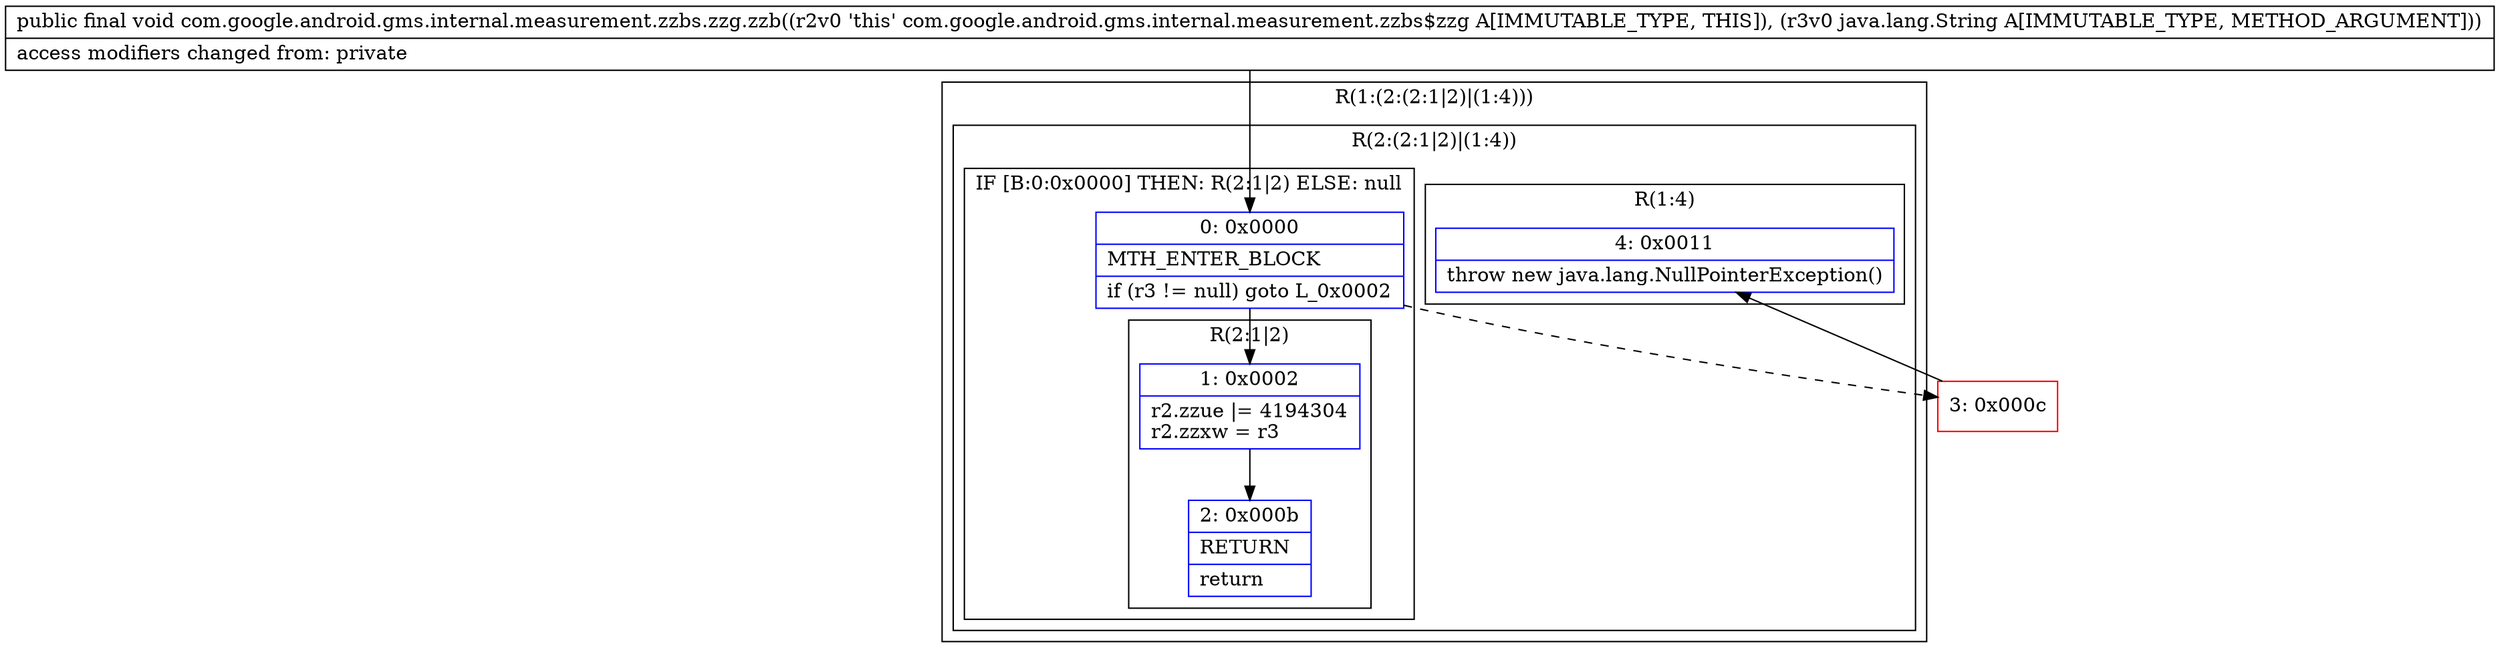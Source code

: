 digraph "CFG forcom.google.android.gms.internal.measurement.zzbs.zzg.zzb(Ljava\/lang\/String;)V" {
subgraph cluster_Region_446457680 {
label = "R(1:(2:(2:1|2)|(1:4)))";
node [shape=record,color=blue];
subgraph cluster_Region_982831330 {
label = "R(2:(2:1|2)|(1:4))";
node [shape=record,color=blue];
subgraph cluster_IfRegion_650567647 {
label = "IF [B:0:0x0000] THEN: R(2:1|2) ELSE: null";
node [shape=record,color=blue];
Node_0 [shape=record,label="{0\:\ 0x0000|MTH_ENTER_BLOCK\l|if (r3 != null) goto L_0x0002\l}"];
subgraph cluster_Region_1215179915 {
label = "R(2:1|2)";
node [shape=record,color=blue];
Node_1 [shape=record,label="{1\:\ 0x0002|r2.zzue \|= 4194304\lr2.zzxw = r3\l}"];
Node_2 [shape=record,label="{2\:\ 0x000b|RETURN\l|return\l}"];
}
}
subgraph cluster_Region_833709105 {
label = "R(1:4)";
node [shape=record,color=blue];
Node_4 [shape=record,label="{4\:\ 0x0011|throw new java.lang.NullPointerException()\l}"];
}
}
}
Node_3 [shape=record,color=red,label="{3\:\ 0x000c}"];
MethodNode[shape=record,label="{public final void com.google.android.gms.internal.measurement.zzbs.zzg.zzb((r2v0 'this' com.google.android.gms.internal.measurement.zzbs$zzg A[IMMUTABLE_TYPE, THIS]), (r3v0 java.lang.String A[IMMUTABLE_TYPE, METHOD_ARGUMENT]))  | access modifiers changed from: private\l}"];
MethodNode -> Node_0;
Node_0 -> Node_1;
Node_0 -> Node_3[style=dashed];
Node_1 -> Node_2;
Node_3 -> Node_4;
}

